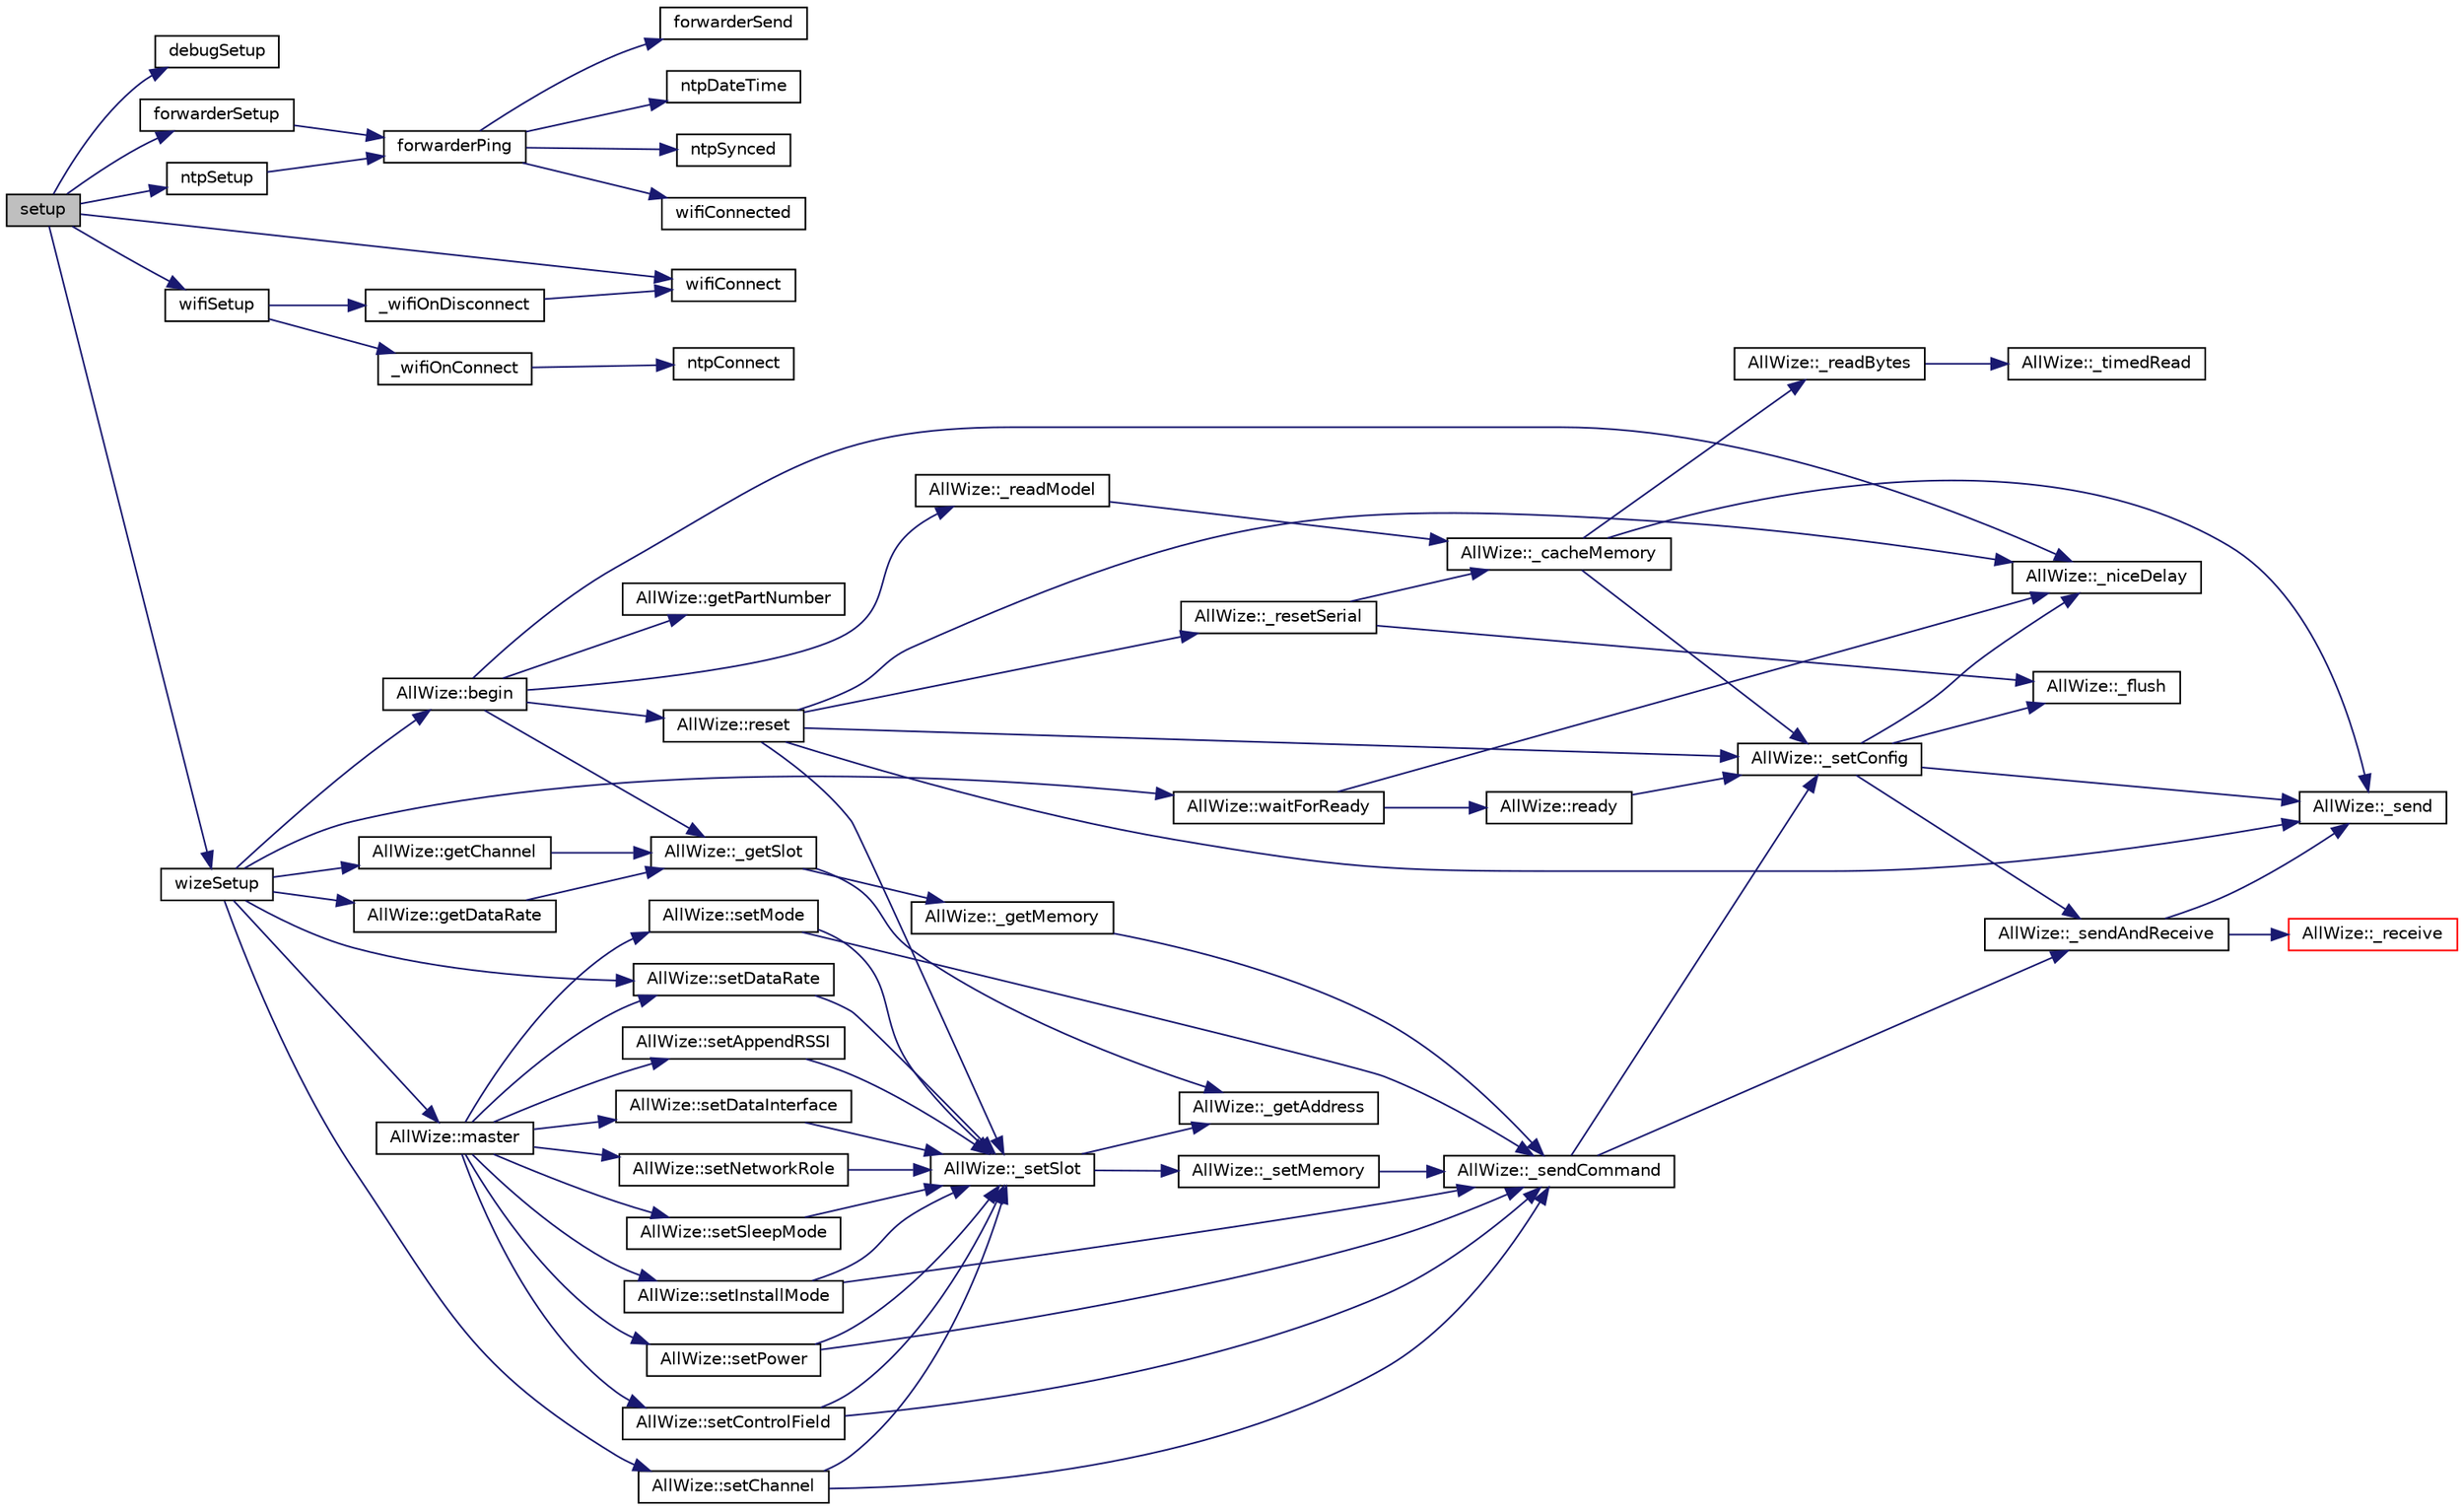 digraph "setup"
{
 // LATEX_PDF_SIZE
  edge [fontname="Helvetica",fontsize="10",labelfontname="Helvetica",labelfontsize="10"];
  node [fontname="Helvetica",fontsize="10",shape=record];
  rankdir="LR";
  Node1 [label="setup",height=0.2,width=0.4,color="black", fillcolor="grey75", style="filled", fontcolor="black",tooltip=" "];
  Node1 -> Node2 [color="midnightblue",fontsize="10",style="solid",fontname="Helvetica"];
  Node2 [label="debugSetup",height=0.2,width=0.4,color="black", fillcolor="white", style="filled",URL="$debug_8cpp.html#a71006570a31eff18a31dfc605380d29d",tooltip=" "];
  Node1 -> Node3 [color="midnightblue",fontsize="10",style="solid",fontname="Helvetica"];
  Node3 [label="forwarderSetup",height=0.2,width=0.4,color="black", fillcolor="white", style="filled",URL="$forwarder_8cpp.html#a0af8c5cee19904701f9a0de74816f2b1",tooltip=" "];
  Node3 -> Node4 [color="midnightblue",fontsize="10",style="solid",fontname="Helvetica"];
  Node4 [label="forwarderPing",height=0.2,width=0.4,color="black", fillcolor="white", style="filled",URL="$forwarder_8cpp.html#a669994b8bb195623adf0651c74fd48b7",tooltip=" "];
  Node4 -> Node5 [color="midnightblue",fontsize="10",style="solid",fontname="Helvetica"];
  Node5 [label="forwarderSend",height=0.2,width=0.4,color="black", fillcolor="white", style="filled",URL="$forwarder_8cpp.html#a4663d8490737595a72f0c5cfd24e0f89",tooltip=" "];
  Node4 -> Node6 [color="midnightblue",fontsize="10",style="solid",fontname="Helvetica"];
  Node6 [label="ntpDateTime",height=0.2,width=0.4,color="black", fillcolor="white", style="filled",URL="$ntp_8cpp.html#a10568245db35b122c3f432a867af3a1d",tooltip=" "];
  Node4 -> Node7 [color="midnightblue",fontsize="10",style="solid",fontname="Helvetica"];
  Node7 [label="ntpSynced",height=0.2,width=0.4,color="black", fillcolor="white", style="filled",URL="$ntp_8cpp.html#a38176e018674e131012199be52193c4d",tooltip=" "];
  Node4 -> Node8 [color="midnightblue",fontsize="10",style="solid",fontname="Helvetica"];
  Node8 [label="wifiConnected",height=0.2,width=0.4,color="black", fillcolor="white", style="filled",URL="$wifi_8cpp.html#ab541d765a7171f3f51309fd02fb8d8af",tooltip=" "];
  Node1 -> Node9 [color="midnightblue",fontsize="10",style="solid",fontname="Helvetica"];
  Node9 [label="ntpSetup",height=0.2,width=0.4,color="black", fillcolor="white", style="filled",URL="$ntp_8cpp.html#a847af86ba560289d959bed21d17349b2",tooltip=" "];
  Node9 -> Node4 [color="midnightblue",fontsize="10",style="solid",fontname="Helvetica"];
  Node1 -> Node10 [color="midnightblue",fontsize="10",style="solid",fontname="Helvetica"];
  Node10 [label="wifiConnect",height=0.2,width=0.4,color="black", fillcolor="white", style="filled",URL="$wifi_8cpp.html#a23a6f53d5284ae6a9d27420cceeb80c3",tooltip=" "];
  Node1 -> Node11 [color="midnightblue",fontsize="10",style="solid",fontname="Helvetica"];
  Node11 [label="wifiSetup",height=0.2,width=0.4,color="black", fillcolor="white", style="filled",URL="$wifi_8cpp.html#a38d7748bd0e2850cbf65c7e03ccd20cd",tooltip=" "];
  Node11 -> Node12 [color="midnightblue",fontsize="10",style="solid",fontname="Helvetica"];
  Node12 [label="_wifiOnConnect",height=0.2,width=0.4,color="black", fillcolor="white", style="filled",URL="$wifi_8cpp.html#a5af06e9a96f589c46add73113d213247",tooltip=" "];
  Node12 -> Node13 [color="midnightblue",fontsize="10",style="solid",fontname="Helvetica"];
  Node13 [label="ntpConnect",height=0.2,width=0.4,color="black", fillcolor="white", style="filled",URL="$ntp_8cpp.html#aeeb729465bd4f0804f4978b61174e8e4",tooltip=" "];
  Node11 -> Node14 [color="midnightblue",fontsize="10",style="solid",fontname="Helvetica"];
  Node14 [label="_wifiOnDisconnect",height=0.2,width=0.4,color="black", fillcolor="white", style="filled",URL="$wifi_8cpp.html#a42e60a46afb05263a0369bd874b17be1",tooltip=" "];
  Node14 -> Node10 [color="midnightblue",fontsize="10",style="solid",fontname="Helvetica"];
  Node1 -> Node15 [color="midnightblue",fontsize="10",style="solid",fontname="Helvetica"];
  Node15 [label="wizeSetup",height=0.2,width=0.4,color="black", fillcolor="white", style="filled",URL="$wize_8cpp.html#a6bd811aed13d28451110ad176dabf3c4",tooltip=" "];
  Node15 -> Node16 [color="midnightblue",fontsize="10",style="solid",fontname="Helvetica"];
  Node16 [label="AllWize::begin",height=0.2,width=0.4,color="black", fillcolor="white", style="filled",URL="$classAllWize.html#a221a7145fd37d4c5fccb786a74d9ceaa",tooltip="Inits the module communications."];
  Node16 -> Node17 [color="midnightblue",fontsize="10",style="solid",fontname="Helvetica"];
  Node17 [label="AllWize::_getSlot",height=0.2,width=0.4,color="black", fillcolor="white", style="filled",URL="$classAllWize.html#ac0d6169d045fc89d16c17e8cfe838169",tooltip="Returns the contents of single-byte memory slot."];
  Node17 -> Node18 [color="midnightblue",fontsize="10",style="solid",fontname="Helvetica"];
  Node18 [label="AllWize::_getAddress",height=0.2,width=0.4,color="black", fillcolor="white", style="filled",URL="$classAllWize.html#a15521b383a1cf20ac9e7adf6bc90b792",tooltip="Return the physical memory address for the given slot."];
  Node17 -> Node19 [color="midnightblue",fontsize="10",style="solid",fontname="Helvetica"];
  Node19 [label="AllWize::_getMemory",height=0.2,width=0.4,color="black", fillcolor="white", style="filled",URL="$classAllWize.html#a34b0c983476c007f65c9da0501a4037d",tooltip="Returns the contents of memory address."];
  Node19 -> Node20 [color="midnightblue",fontsize="10",style="solid",fontname="Helvetica"];
  Node20 [label="AllWize::_sendCommand",height=0.2,width=0.4,color="black", fillcolor="white", style="filled",URL="$classAllWize.html#aa396ffb4a719730440575425c981adef",tooltip="Sends a command with the given data."];
  Node20 -> Node21 [color="midnightblue",fontsize="10",style="solid",fontname="Helvetica"];
  Node21 [label="AllWize::_sendAndReceive",height=0.2,width=0.4,color="black", fillcolor="white", style="filled",URL="$classAllWize.html#af4c575f742b3c2a837058846b83fbfe1",tooltip="Sends a binary buffer and waits for response. Returns the number of bytes received and stored in the ..."];
  Node21 -> Node22 [color="midnightblue",fontsize="10",style="solid",fontname="Helvetica"];
  Node22 [label="AllWize::_receive",height=0.2,width=0.4,color="red", fillcolor="white", style="filled",URL="$classAllWize.html#a197c8bd0c47789acefd4e360ca697feb",tooltip="Listens to incoming data from the module until timeout or END_OF_RESPONSE."];
  Node21 -> Node25 [color="midnightblue",fontsize="10",style="solid",fontname="Helvetica"];
  Node25 [label="AllWize::_send",height=0.2,width=0.4,color="black", fillcolor="white", style="filled",URL="$classAllWize.html#ac194cac5fd63b864ef567fb7a51a2ac9",tooltip="Sends a binary buffer to the module UART. Returns the number of bytes actually sent."];
  Node20 -> Node26 [color="midnightblue",fontsize="10",style="solid",fontname="Helvetica"];
  Node26 [label="AllWize::_setConfig",height=0.2,width=0.4,color="black", fillcolor="white", style="filled",URL="$classAllWize.html#a493af0599b973f713192b175000264e6",tooltip="Sets or unsets config mode."];
  Node26 -> Node27 [color="midnightblue",fontsize="10",style="solid",fontname="Helvetica"];
  Node27 [label="AllWize::_flush",height=0.2,width=0.4,color="black", fillcolor="white", style="filled",URL="$classAllWize.html#ace21941ce1a1174ef567c1a269ebf551",tooltip="Flushes the serial line to the module."];
  Node26 -> Node28 [color="midnightblue",fontsize="10",style="solid",fontname="Helvetica"];
  Node28 [label="AllWize::_niceDelay",height=0.2,width=0.4,color="black", fillcolor="white", style="filled",URL="$classAllWize.html#afeed45d2a47e184092d6dcd64c22fb72",tooltip="Does a non-blocking delay."];
  Node26 -> Node25 [color="midnightblue",fontsize="10",style="solid",fontname="Helvetica"];
  Node26 -> Node21 [color="midnightblue",fontsize="10",style="solid",fontname="Helvetica"];
  Node16 -> Node28 [color="midnightblue",fontsize="10",style="solid",fontname="Helvetica"];
  Node16 -> Node29 [color="midnightblue",fontsize="10",style="solid",fontname="Helvetica"];
  Node29 [label="AllWize::_readModel",height=0.2,width=0.4,color="black", fillcolor="white", style="filled",URL="$classAllWize.html#ae8c87383e24fc244c5f90c204b813564",tooltip="Searches for the module model."];
  Node29 -> Node30 [color="midnightblue",fontsize="10",style="solid",fontname="Helvetica"];
  Node30 [label="AllWize::_cacheMemory",height=0.2,width=0.4,color="black", fillcolor="white", style="filled",URL="$classAllWize.html#a66d3d78edddcc8dfde0cfb1b6deec56e",tooltip="Reads and caches the module memory."];
  Node30 -> Node31 [color="midnightblue",fontsize="10",style="solid",fontname="Helvetica"];
  Node31 [label="AllWize::_readBytes",height=0.2,width=0.4,color="black", fillcolor="white", style="filled",URL="$classAllWize.html#abe54eebd9c81044246d6657c0686f859",tooltip="Reads the stream buffer up to a number of bytes."];
  Node31 -> Node24 [color="midnightblue",fontsize="10",style="solid",fontname="Helvetica"];
  Node24 [label="AllWize::_timedRead",height=0.2,width=0.4,color="black", fillcolor="white", style="filled",URL="$classAllWize.html#ac33ba05cebc3de22babb477922a07eaf",tooltip="Reads a byte from the stream with a timeout."];
  Node30 -> Node25 [color="midnightblue",fontsize="10",style="solid",fontname="Helvetica"];
  Node30 -> Node26 [color="midnightblue",fontsize="10",style="solid",fontname="Helvetica"];
  Node16 -> Node32 [color="midnightblue",fontsize="10",style="solid",fontname="Helvetica"];
  Node32 [label="AllWize::getPartNumber",height=0.2,width=0.4,color="black", fillcolor="white", style="filled",URL="$classAllWize.html#ac717b96d3682372b50506a1f49dc5791",tooltip="Returns the module part number."];
  Node16 -> Node33 [color="midnightblue",fontsize="10",style="solid",fontname="Helvetica"];
  Node33 [label="AllWize::reset",height=0.2,width=0.4,color="black", fillcolor="white", style="filled",URL="$classAllWize.html#a8ea0b58caedcde0af56ffc5547cb84a3",tooltip="Resets the radio module."];
  Node33 -> Node28 [color="midnightblue",fontsize="10",style="solid",fontname="Helvetica"];
  Node33 -> Node34 [color="midnightblue",fontsize="10",style="solid",fontname="Helvetica"];
  Node34 [label="AllWize::_resetSerial",height=0.2,width=0.4,color="black", fillcolor="white", style="filled",URL="$classAllWize.html#a49c6e7f221248b0f3a20247346da21f8",tooltip="Resets the serial object."];
  Node34 -> Node30 [color="midnightblue",fontsize="10",style="solid",fontname="Helvetica"];
  Node34 -> Node27 [color="midnightblue",fontsize="10",style="solid",fontname="Helvetica"];
  Node33 -> Node25 [color="midnightblue",fontsize="10",style="solid",fontname="Helvetica"];
  Node33 -> Node26 [color="midnightblue",fontsize="10",style="solid",fontname="Helvetica"];
  Node33 -> Node35 [color="midnightblue",fontsize="10",style="solid",fontname="Helvetica"];
  Node35 [label="AllWize::_setSlot",height=0.2,width=0.4,color="black", fillcolor="white", style="filled",URL="$classAllWize.html#a594ee81885697cfe4dde313e2d3f6731",tooltip="Sets non-volatile memory contents starting from given address."];
  Node35 -> Node18 [color="midnightblue",fontsize="10",style="solid",fontname="Helvetica"];
  Node35 -> Node36 [color="midnightblue",fontsize="10",style="solid",fontname="Helvetica"];
  Node36 [label="AllWize::_setMemory",height=0.2,width=0.4,color="black", fillcolor="white", style="filled",URL="$classAllWize.html#a1ea5bba23570f50e5326108f31c00050",tooltip="Sets non-volatile memory contents starting from given address."];
  Node36 -> Node20 [color="midnightblue",fontsize="10",style="solid",fontname="Helvetica"];
  Node15 -> Node37 [color="midnightblue",fontsize="10",style="solid",fontname="Helvetica"];
  Node37 [label="AllWize::getChannel",height=0.2,width=0.4,color="black", fillcolor="white", style="filled",URL="$classAllWize.html#a8894f865677d8a04b16fa38721e0a95e",tooltip="Gets the channel stored in non-volatile memory."];
  Node37 -> Node17 [color="midnightblue",fontsize="10",style="solid",fontname="Helvetica"];
  Node15 -> Node38 [color="midnightblue",fontsize="10",style="solid",fontname="Helvetica"];
  Node38 [label="AllWize::getDataRate",height=0.2,width=0.4,color="black", fillcolor="white", style="filled",URL="$classAllWize.html#ab52a8de7dee7626f4ac4434e980bb2be",tooltip="Gets the data rate stored in non-volatile memory."];
  Node38 -> Node17 [color="midnightblue",fontsize="10",style="solid",fontname="Helvetica"];
  Node15 -> Node39 [color="midnightblue",fontsize="10",style="solid",fontname="Helvetica"];
  Node39 [label="AllWize::master",height=0.2,width=0.4,color="black", fillcolor="white", style="filled",URL="$classAllWize.html#a4bc5852f9e7b1b561d58824c9cdc25c9",tooltip="Sets the module in master mode."];
  Node39 -> Node40 [color="midnightblue",fontsize="10",style="solid",fontname="Helvetica"];
  Node40 [label="AllWize::setAppendRSSI",height=0.2,width=0.4,color="black", fillcolor="white", style="filled",URL="$classAllWize.html#aa32e17a16a67d8bcfea3fd62cbf1855e",tooltip="Sets the RSSI mode value."];
  Node40 -> Node35 [color="midnightblue",fontsize="10",style="solid",fontname="Helvetica"];
  Node39 -> Node41 [color="midnightblue",fontsize="10",style="solid",fontname="Helvetica"];
  Node41 [label="AllWize::setControlField",height=0.2,width=0.4,color="black", fillcolor="white", style="filled",URL="$classAllWize.html#aedb6eec9766105625527f4895dffb8f3",tooltip="Sets the control field value."];
  Node41 -> Node20 [color="midnightblue",fontsize="10",style="solid",fontname="Helvetica"];
  Node41 -> Node35 [color="midnightblue",fontsize="10",style="solid",fontname="Helvetica"];
  Node39 -> Node42 [color="midnightblue",fontsize="10",style="solid",fontname="Helvetica"];
  Node42 [label="AllWize::setDataInterface",height=0.2,width=0.4,color="black", fillcolor="white", style="filled",URL="$classAllWize.html#a17db48a22fa545462cb9c09a3266e13d",tooltip="Sets the data interface for receiving packets."];
  Node42 -> Node35 [color="midnightblue",fontsize="10",style="solid",fontname="Helvetica"];
  Node39 -> Node43 [color="midnightblue",fontsize="10",style="solid",fontname="Helvetica"];
  Node43 [label="AllWize::setDataRate",height=0.2,width=0.4,color="black", fillcolor="white", style="filled",URL="$classAllWize.html#a66458505e82e3105cd5b4357bf02e3e8",tooltip="Sets the data rate."];
  Node43 -> Node35 [color="midnightblue",fontsize="10",style="solid",fontname="Helvetica"];
  Node39 -> Node44 [color="midnightblue",fontsize="10",style="solid",fontname="Helvetica"];
  Node44 [label="AllWize::setInstallMode",height=0.2,width=0.4,color="black", fillcolor="white", style="filled",URL="$classAllWize.html#ab4907595aa6aa98fd7144fd81ee92c71",tooltip="Sets the module in one of the available operations modes."];
  Node44 -> Node20 [color="midnightblue",fontsize="10",style="solid",fontname="Helvetica"];
  Node44 -> Node35 [color="midnightblue",fontsize="10",style="solid",fontname="Helvetica"];
  Node39 -> Node45 [color="midnightblue",fontsize="10",style="solid",fontname="Helvetica"];
  Node45 [label="AllWize::setMode",height=0.2,width=0.4,color="black", fillcolor="white", style="filled",URL="$classAllWize.html#acfb7c6ac04ef8cefd4bc472bff2f1ee0",tooltip="Sets the module in one of the available MBus modes."];
  Node45 -> Node20 [color="midnightblue",fontsize="10",style="solid",fontname="Helvetica"];
  Node45 -> Node35 [color="midnightblue",fontsize="10",style="solid",fontname="Helvetica"];
  Node39 -> Node46 [color="midnightblue",fontsize="10",style="solid",fontname="Helvetica"];
  Node46 [label="AllWize::setNetworkRole",height=0.2,width=0.4,color="black", fillcolor="white", style="filled",URL="$classAllWize.html#ae6b73decc8d7282c38a9437374ff26eb",tooltip="Sets the network role."];
  Node46 -> Node35 [color="midnightblue",fontsize="10",style="solid",fontname="Helvetica"];
  Node39 -> Node47 [color="midnightblue",fontsize="10",style="solid",fontname="Helvetica"];
  Node47 [label="AllWize::setPower",height=0.2,width=0.4,color="black", fillcolor="white", style="filled",URL="$classAllWize.html#a0982b5aa67cb6a8ef098b33cc9894004",tooltip="Sets the RF power."];
  Node47 -> Node20 [color="midnightblue",fontsize="10",style="solid",fontname="Helvetica"];
  Node47 -> Node35 [color="midnightblue",fontsize="10",style="solid",fontname="Helvetica"];
  Node39 -> Node48 [color="midnightblue",fontsize="10",style="solid",fontname="Helvetica"];
  Node48 [label="AllWize::setSleepMode",height=0.2,width=0.4,color="black", fillcolor="white", style="filled",URL="$classAllWize.html#acfb61dcd3146e1c21fab1338651359a5",tooltip="Sets the sleep mode."];
  Node48 -> Node35 [color="midnightblue",fontsize="10",style="solid",fontname="Helvetica"];
  Node15 -> Node49 [color="midnightblue",fontsize="10",style="solid",fontname="Helvetica"];
  Node49 [label="AllWize::setChannel",height=0.2,width=0.4,color="black", fillcolor="white", style="filled",URL="$classAllWize.html#a9923767d522f096380a594d7f4bbd828",tooltip="Sets the communications channel (for MBUS_MODE_R2 only)"];
  Node49 -> Node20 [color="midnightblue",fontsize="10",style="solid",fontname="Helvetica"];
  Node49 -> Node35 [color="midnightblue",fontsize="10",style="solid",fontname="Helvetica"];
  Node15 -> Node43 [color="midnightblue",fontsize="10",style="solid",fontname="Helvetica"];
  Node15 -> Node50 [color="midnightblue",fontsize="10",style="solid",fontname="Helvetica"];
  Node50 [label="AllWize::waitForReady",height=0.2,width=0.4,color="black", fillcolor="white", style="filled",URL="$classAllWize.html#ac9921fd74e29e23c3c7cb237c2e34086",tooltip="Waits for timeout millis for the module to be ready."];
  Node50 -> Node28 [color="midnightblue",fontsize="10",style="solid",fontname="Helvetica"];
  Node50 -> Node51 [color="midnightblue",fontsize="10",style="solid",fontname="Helvetica"];
  Node51 [label="AllWize::ready",height=0.2,width=0.4,color="black", fillcolor="white", style="filled",URL="$classAllWize.html#abc11db103b75ef6cf585c18cca13142c",tooltip="Test whether the radio module is ready or not."];
  Node51 -> Node26 [color="midnightblue",fontsize="10",style="solid",fontname="Helvetica"];
}
